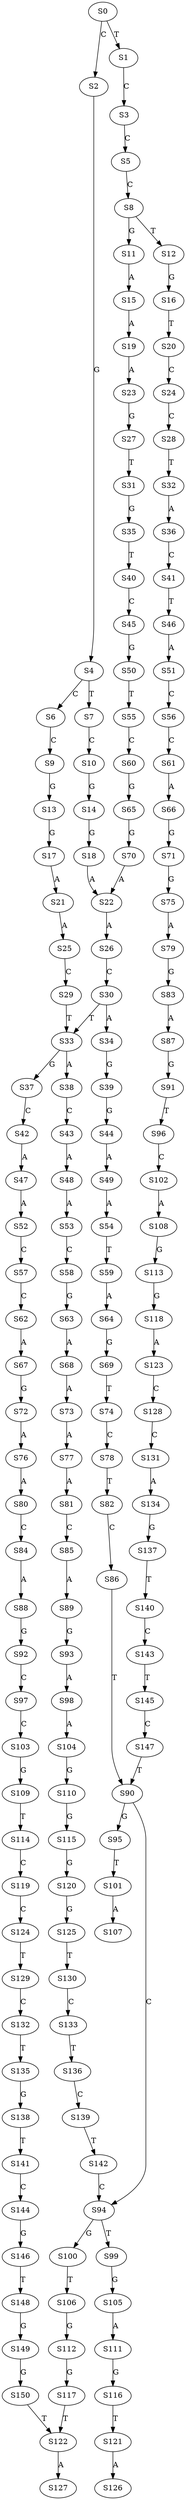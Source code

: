 strict digraph  {
	S0 -> S1 [ label = T ];
	S0 -> S2 [ label = C ];
	S1 -> S3 [ label = C ];
	S2 -> S4 [ label = G ];
	S3 -> S5 [ label = C ];
	S4 -> S6 [ label = C ];
	S4 -> S7 [ label = T ];
	S5 -> S8 [ label = C ];
	S6 -> S9 [ label = C ];
	S7 -> S10 [ label = C ];
	S8 -> S11 [ label = G ];
	S8 -> S12 [ label = T ];
	S9 -> S13 [ label = G ];
	S10 -> S14 [ label = G ];
	S11 -> S15 [ label = A ];
	S12 -> S16 [ label = G ];
	S13 -> S17 [ label = G ];
	S14 -> S18 [ label = G ];
	S15 -> S19 [ label = A ];
	S16 -> S20 [ label = T ];
	S17 -> S21 [ label = A ];
	S18 -> S22 [ label = A ];
	S19 -> S23 [ label = A ];
	S20 -> S24 [ label = C ];
	S21 -> S25 [ label = A ];
	S22 -> S26 [ label = A ];
	S23 -> S27 [ label = G ];
	S24 -> S28 [ label = C ];
	S25 -> S29 [ label = C ];
	S26 -> S30 [ label = C ];
	S27 -> S31 [ label = T ];
	S28 -> S32 [ label = T ];
	S29 -> S33 [ label = T ];
	S30 -> S34 [ label = A ];
	S30 -> S33 [ label = T ];
	S31 -> S35 [ label = G ];
	S32 -> S36 [ label = A ];
	S33 -> S37 [ label = G ];
	S33 -> S38 [ label = A ];
	S34 -> S39 [ label = G ];
	S35 -> S40 [ label = T ];
	S36 -> S41 [ label = C ];
	S37 -> S42 [ label = C ];
	S38 -> S43 [ label = C ];
	S39 -> S44 [ label = G ];
	S40 -> S45 [ label = C ];
	S41 -> S46 [ label = T ];
	S42 -> S47 [ label = A ];
	S43 -> S48 [ label = A ];
	S44 -> S49 [ label = A ];
	S45 -> S50 [ label = G ];
	S46 -> S51 [ label = A ];
	S47 -> S52 [ label = A ];
	S48 -> S53 [ label = A ];
	S49 -> S54 [ label = A ];
	S50 -> S55 [ label = T ];
	S51 -> S56 [ label = C ];
	S52 -> S57 [ label = C ];
	S53 -> S58 [ label = C ];
	S54 -> S59 [ label = T ];
	S55 -> S60 [ label = C ];
	S56 -> S61 [ label = C ];
	S57 -> S62 [ label = C ];
	S58 -> S63 [ label = G ];
	S59 -> S64 [ label = A ];
	S60 -> S65 [ label = G ];
	S61 -> S66 [ label = A ];
	S62 -> S67 [ label = A ];
	S63 -> S68 [ label = A ];
	S64 -> S69 [ label = G ];
	S65 -> S70 [ label = G ];
	S66 -> S71 [ label = G ];
	S67 -> S72 [ label = G ];
	S68 -> S73 [ label = A ];
	S69 -> S74 [ label = T ];
	S70 -> S22 [ label = A ];
	S71 -> S75 [ label = G ];
	S72 -> S76 [ label = A ];
	S73 -> S77 [ label = A ];
	S74 -> S78 [ label = C ];
	S75 -> S79 [ label = A ];
	S76 -> S80 [ label = A ];
	S77 -> S81 [ label = A ];
	S78 -> S82 [ label = T ];
	S79 -> S83 [ label = G ];
	S80 -> S84 [ label = C ];
	S81 -> S85 [ label = C ];
	S82 -> S86 [ label = C ];
	S83 -> S87 [ label = A ];
	S84 -> S88 [ label = A ];
	S85 -> S89 [ label = A ];
	S86 -> S90 [ label = T ];
	S87 -> S91 [ label = G ];
	S88 -> S92 [ label = G ];
	S89 -> S93 [ label = G ];
	S90 -> S94 [ label = C ];
	S90 -> S95 [ label = G ];
	S91 -> S96 [ label = T ];
	S92 -> S97 [ label = C ];
	S93 -> S98 [ label = A ];
	S94 -> S99 [ label = T ];
	S94 -> S100 [ label = G ];
	S95 -> S101 [ label = T ];
	S96 -> S102 [ label = C ];
	S97 -> S103 [ label = C ];
	S98 -> S104 [ label = A ];
	S99 -> S105 [ label = G ];
	S100 -> S106 [ label = T ];
	S101 -> S107 [ label = A ];
	S102 -> S108 [ label = A ];
	S103 -> S109 [ label = G ];
	S104 -> S110 [ label = G ];
	S105 -> S111 [ label = A ];
	S106 -> S112 [ label = G ];
	S108 -> S113 [ label = G ];
	S109 -> S114 [ label = T ];
	S110 -> S115 [ label = G ];
	S111 -> S116 [ label = G ];
	S112 -> S117 [ label = G ];
	S113 -> S118 [ label = G ];
	S114 -> S119 [ label = C ];
	S115 -> S120 [ label = G ];
	S116 -> S121 [ label = T ];
	S117 -> S122 [ label = T ];
	S118 -> S123 [ label = A ];
	S119 -> S124 [ label = C ];
	S120 -> S125 [ label = G ];
	S121 -> S126 [ label = A ];
	S122 -> S127 [ label = A ];
	S123 -> S128 [ label = C ];
	S124 -> S129 [ label = T ];
	S125 -> S130 [ label = T ];
	S128 -> S131 [ label = C ];
	S129 -> S132 [ label = C ];
	S130 -> S133 [ label = C ];
	S131 -> S134 [ label = A ];
	S132 -> S135 [ label = T ];
	S133 -> S136 [ label = T ];
	S134 -> S137 [ label = G ];
	S135 -> S138 [ label = G ];
	S136 -> S139 [ label = C ];
	S137 -> S140 [ label = T ];
	S138 -> S141 [ label = T ];
	S139 -> S142 [ label = T ];
	S140 -> S143 [ label = C ];
	S141 -> S144 [ label = C ];
	S142 -> S94 [ label = C ];
	S143 -> S145 [ label = T ];
	S144 -> S146 [ label = G ];
	S145 -> S147 [ label = C ];
	S146 -> S148 [ label = T ];
	S147 -> S90 [ label = T ];
	S148 -> S149 [ label = G ];
	S149 -> S150 [ label = G ];
	S150 -> S122 [ label = T ];
}
